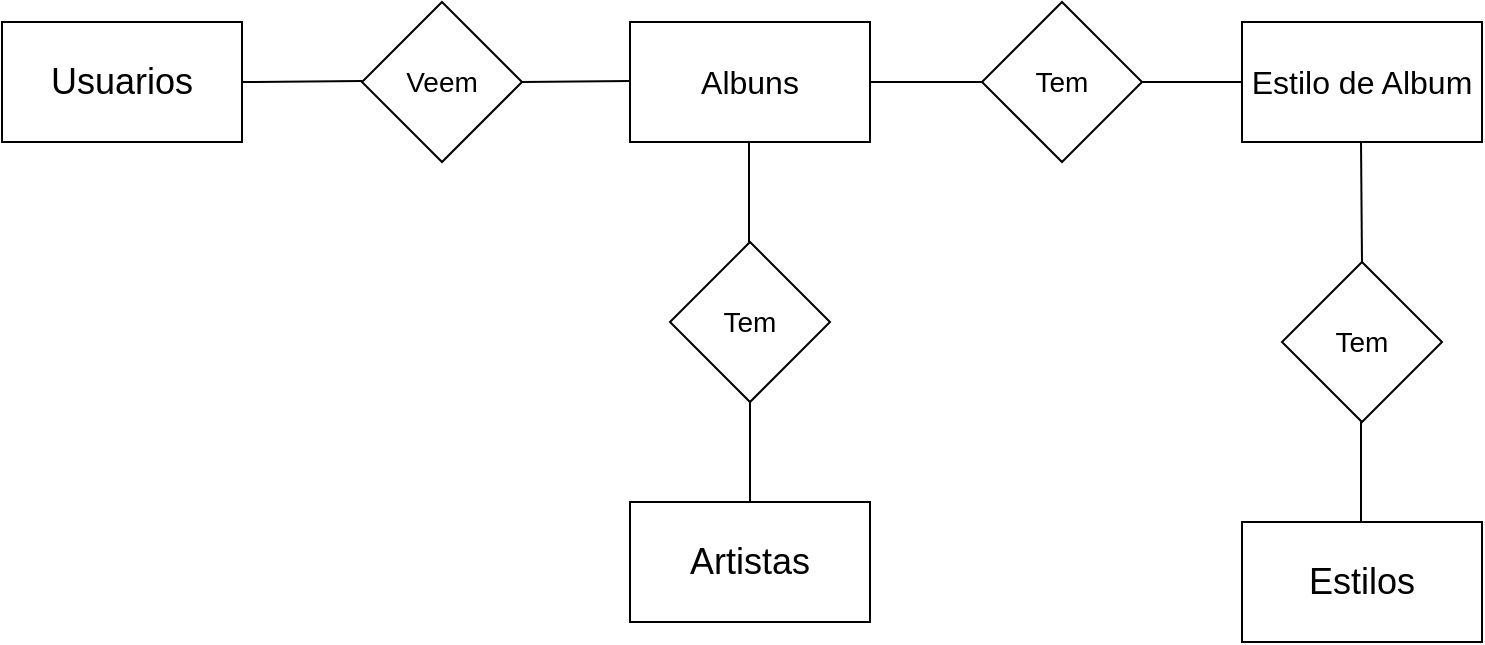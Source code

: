 <mxfile version="14.4.3" type="onedrive"><diagram id="BoCFKQVj4wfAqbwJnohO" name="Page-1"><mxGraphModel dx="1108" dy="482" grid="1" gridSize="10" guides="1" tooltips="1" connect="1" arrows="1" fold="1" page="1" pageScale="1" pageWidth="827" pageHeight="1169" math="0" shadow="0"><root><mxCell id="0"/><mxCell id="1" parent="0"/><mxCell id="UZF5Zip2mempeX7koNv0-1" value="&lt;font style=&quot;font-size: 18px&quot;&gt;Usuarios&lt;/font&gt;" style="rounded=0;whiteSpace=wrap;html=1;" vertex="1" parent="1"><mxGeometry x="40" y="120" width="120" height="60" as="geometry"/></mxCell><mxCell id="UZF5Zip2mempeX7koNv0-2" value="&lt;font size=&quot;3&quot;&gt;Albuns&lt;/font&gt;" style="rounded=0;whiteSpace=wrap;html=1;" vertex="1" parent="1"><mxGeometry x="354" y="120" width="120" height="60" as="geometry"/></mxCell><mxCell id="UZF5Zip2mempeX7koNv0-3" value="&lt;font size=&quot;3&quot;&gt;Estilo de Album&lt;/font&gt;" style="rounded=0;whiteSpace=wrap;html=1;" vertex="1" parent="1"><mxGeometry x="660" y="120" width="120" height="60" as="geometry"/></mxCell><mxCell id="UZF5Zip2mempeX7koNv0-4" value="&lt;font style=&quot;font-size: 18px&quot;&gt;Estilos&lt;/font&gt;" style="rounded=0;whiteSpace=wrap;html=1;" vertex="1" parent="1"><mxGeometry x="660" y="370" width="120" height="60" as="geometry"/></mxCell><mxCell id="UZF5Zip2mempeX7koNv0-5" value="&lt;font style=&quot;font-size: 18px&quot;&gt;Artistas&lt;/font&gt;" style="rounded=0;whiteSpace=wrap;html=1;" vertex="1" parent="1"><mxGeometry x="354" y="360" width="120" height="60" as="geometry"/></mxCell><mxCell id="UZF5Zip2mempeX7koNv0-6" value="&lt;font style=&quot;font-size: 14px&quot;&gt;Veem&lt;/font&gt;" style="rhombus;whiteSpace=wrap;html=1;" vertex="1" parent="1"><mxGeometry x="220" y="110" width="80" height="80" as="geometry"/></mxCell><mxCell id="UZF5Zip2mempeX7koNv0-8" value="&lt;font style=&quot;font-size: 14px&quot;&gt;Tem&lt;/font&gt;" style="rhombus;whiteSpace=wrap;html=1;" vertex="1" parent="1"><mxGeometry x="374" y="230" width="80" height="80" as="geometry"/></mxCell><mxCell id="UZF5Zip2mempeX7koNv0-9" value="&lt;font style=&quot;font-size: 14px&quot;&gt;Tem&lt;/font&gt;" style="rhombus;whiteSpace=wrap;html=1;" vertex="1" parent="1"><mxGeometry x="530" y="110" width="80" height="80" as="geometry"/></mxCell><mxCell id="UZF5Zip2mempeX7koNv0-10" value="&lt;font style=&quot;font-size: 14px&quot;&gt;Tem&lt;/font&gt;" style="rhombus;whiteSpace=wrap;html=1;" vertex="1" parent="1"><mxGeometry x="680" y="240" width="80" height="80" as="geometry"/></mxCell><mxCell id="UZF5Zip2mempeX7koNv0-11" value="" style="endArrow=none;html=1;" edge="1" parent="1"><mxGeometry width="50" height="50" relative="1" as="geometry"><mxPoint x="160" y="150" as="sourcePoint"/><mxPoint x="220" y="149.5" as="targetPoint"/></mxGeometry></mxCell><mxCell id="UZF5Zip2mempeX7koNv0-12" value="" style="endArrow=none;html=1;" edge="1" parent="1"><mxGeometry width="50" height="50" relative="1" as="geometry"><mxPoint x="300" y="150" as="sourcePoint"/><mxPoint x="354" y="149.5" as="targetPoint"/></mxGeometry></mxCell><mxCell id="UZF5Zip2mempeX7koNv0-13" value="" style="endArrow=none;html=1;" edge="1" parent="1"><mxGeometry width="50" height="50" relative="1" as="geometry"><mxPoint x="474" y="150" as="sourcePoint"/><mxPoint x="530" y="150" as="targetPoint"/></mxGeometry></mxCell><mxCell id="UZF5Zip2mempeX7koNv0-14" value="" style="endArrow=none;html=1;" edge="1" parent="1"><mxGeometry width="50" height="50" relative="1" as="geometry"><mxPoint x="610" y="150" as="sourcePoint"/><mxPoint x="660" y="150" as="targetPoint"/></mxGeometry></mxCell><mxCell id="UZF5Zip2mempeX7koNv0-15" value="" style="endArrow=none;html=1;exitX=0.5;exitY=0;exitDx=0;exitDy=0;" edge="1" parent="1" source="UZF5Zip2mempeX7koNv0-5"><mxGeometry width="50" height="50" relative="1" as="geometry"><mxPoint x="364" y="360" as="sourcePoint"/><mxPoint x="414" y="310" as="targetPoint"/></mxGeometry></mxCell><mxCell id="UZF5Zip2mempeX7koNv0-16" value="" style="endArrow=none;html=1;exitX=0.5;exitY=0;exitDx=0;exitDy=0;" edge="1" parent="1"><mxGeometry width="50" height="50" relative="1" as="geometry"><mxPoint x="413.5" y="230" as="sourcePoint"/><mxPoint x="413.5" y="180" as="targetPoint"/></mxGeometry></mxCell><mxCell id="UZF5Zip2mempeX7koNv0-19" value="" style="endArrow=none;html=1;exitX=0.5;exitY=0;exitDx=0;exitDy=0;" edge="1" parent="1"><mxGeometry width="50" height="50" relative="1" as="geometry"><mxPoint x="719.5" y="370" as="sourcePoint"/><mxPoint x="719.5" y="320" as="targetPoint"/></mxGeometry></mxCell><mxCell id="UZF5Zip2mempeX7koNv0-20" value="" style="endArrow=none;html=1;exitX=0.5;exitY=0;exitDx=0;exitDy=0;" edge="1" parent="1" source="UZF5Zip2mempeX7koNv0-10"><mxGeometry width="50" height="50" relative="1" as="geometry"><mxPoint x="719.5" y="230" as="sourcePoint"/><mxPoint x="719.5" y="180" as="targetPoint"/></mxGeometry></mxCell></root></mxGraphModel></diagram></mxfile>